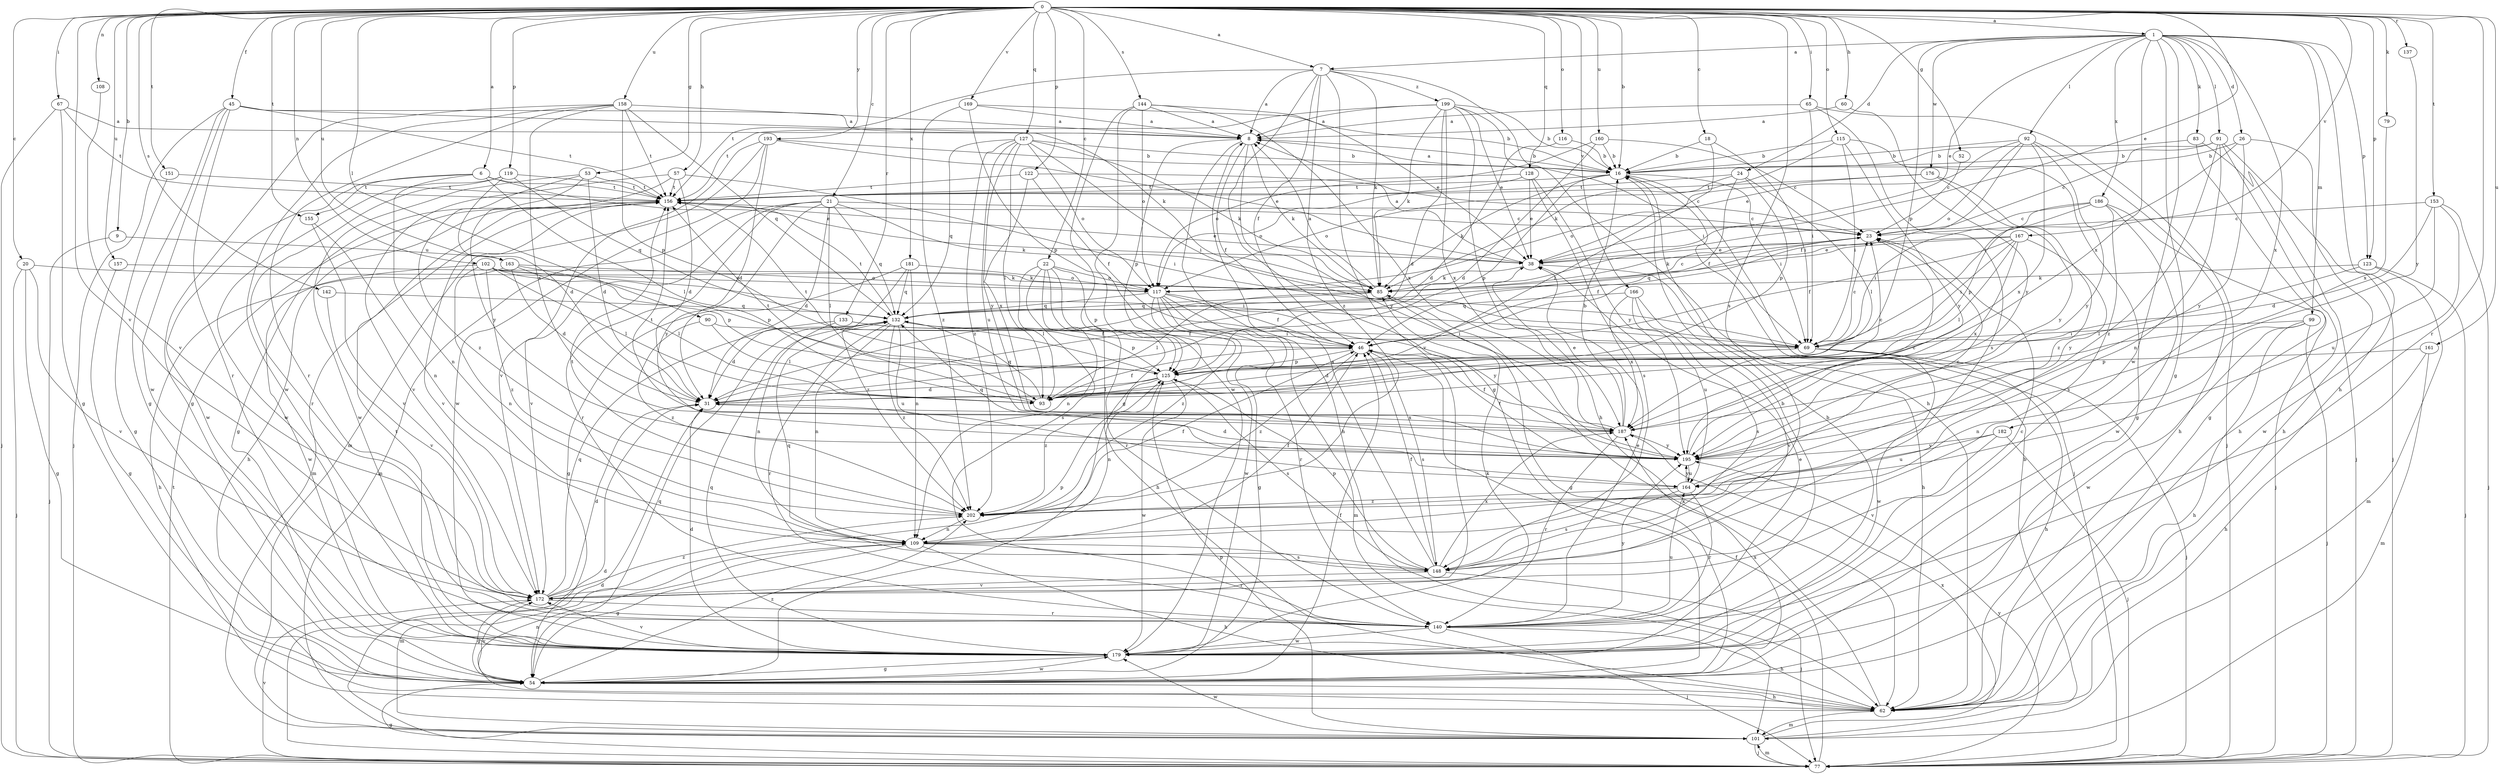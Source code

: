 strict digraph  {
0;
1;
6;
7;
8;
9;
16;
18;
20;
21;
22;
23;
24;
26;
31;
38;
45;
46;
52;
53;
54;
57;
60;
62;
65;
67;
69;
77;
79;
83;
85;
90;
91;
92;
93;
99;
101;
102;
108;
109;
115;
116;
117;
119;
122;
123;
125;
127;
128;
132;
133;
137;
140;
142;
144;
148;
151;
153;
155;
156;
157;
158;
160;
161;
163;
164;
166;
167;
169;
172;
176;
179;
181;
182;
186;
187;
193;
195;
199;
202;
0 -> 1  [label=a];
0 -> 6  [label=a];
0 -> 7  [label=a];
0 -> 9  [label=b];
0 -> 16  [label=b];
0 -> 18  [label=c];
0 -> 20  [label=c];
0 -> 21  [label=c];
0 -> 22  [label=c];
0 -> 38  [label=e];
0 -> 45  [label=f];
0 -> 52  [label=g];
0 -> 53  [label=g];
0 -> 57  [label=h];
0 -> 60  [label=h];
0 -> 65  [label=i];
0 -> 67  [label=i];
0 -> 79  [label=k];
0 -> 90  [label=l];
0 -> 102  [label=n];
0 -> 108  [label=n];
0 -> 115  [label=o];
0 -> 116  [label=o];
0 -> 119  [label=p];
0 -> 122  [label=p];
0 -> 123  [label=p];
0 -> 127  [label=q];
0 -> 128  [label=q];
0 -> 133  [label=r];
0 -> 137  [label=r];
0 -> 140  [label=r];
0 -> 142  [label=s];
0 -> 144  [label=s];
0 -> 148  [label=s];
0 -> 151  [label=t];
0 -> 153  [label=t];
0 -> 155  [label=t];
0 -> 157  [label=u];
0 -> 158  [label=u];
0 -> 160  [label=u];
0 -> 161  [label=u];
0 -> 163  [label=u];
0 -> 166  [label=v];
0 -> 167  [label=v];
0 -> 169  [label=v];
0 -> 172  [label=v];
0 -> 181  [label=x];
0 -> 193  [label=y];
1 -> 7  [label=a];
1 -> 24  [label=d];
1 -> 26  [label=d];
1 -> 38  [label=e];
1 -> 54  [label=g];
1 -> 62  [label=h];
1 -> 83  [label=k];
1 -> 91  [label=l];
1 -> 92  [label=l];
1 -> 99  [label=m];
1 -> 123  [label=p];
1 -> 125  [label=p];
1 -> 176  [label=w];
1 -> 179  [label=w];
1 -> 182  [label=x];
1 -> 186  [label=x];
1 -> 187  [label=x];
6 -> 38  [label=e];
6 -> 93  [label=l];
6 -> 109  [label=n];
6 -> 155  [label=t];
6 -> 156  [label=t];
6 -> 179  [label=w];
7 -> 8  [label=a];
7 -> 46  [label=f];
7 -> 54  [label=g];
7 -> 62  [label=h];
7 -> 85  [label=k];
7 -> 156  [label=t];
7 -> 172  [label=v];
7 -> 199  [label=z];
7 -> 202  [label=z];
8 -> 16  [label=b];
8 -> 46  [label=f];
8 -> 62  [label=h];
8 -> 85  [label=k];
8 -> 125  [label=p];
8 -> 195  [label=y];
9 -> 77  [label=j];
9 -> 163  [label=u];
16 -> 8  [label=a];
16 -> 69  [label=i];
16 -> 77  [label=j];
16 -> 85  [label=k];
16 -> 125  [label=p];
16 -> 156  [label=t];
18 -> 16  [label=b];
18 -> 69  [label=i];
18 -> 93  [label=l];
20 -> 54  [label=g];
20 -> 77  [label=j];
20 -> 117  [label=o];
20 -> 172  [label=v];
21 -> 23  [label=c];
21 -> 31  [label=d];
21 -> 85  [label=k];
21 -> 93  [label=l];
21 -> 101  [label=m];
21 -> 132  [label=q];
21 -> 140  [label=r];
21 -> 172  [label=v];
21 -> 195  [label=y];
22 -> 62  [label=h];
22 -> 93  [label=l];
22 -> 109  [label=n];
22 -> 117  [label=o];
22 -> 125  [label=p];
22 -> 140  [label=r];
22 -> 148  [label=s];
23 -> 38  [label=e];
23 -> 46  [label=f];
23 -> 85  [label=k];
24 -> 46  [label=f];
24 -> 93  [label=l];
24 -> 117  [label=o];
24 -> 125  [label=p];
24 -> 156  [label=t];
26 -> 16  [label=b];
26 -> 62  [label=h];
26 -> 69  [label=i];
26 -> 195  [label=y];
31 -> 187  [label=x];
38 -> 8  [label=a];
38 -> 62  [label=h];
38 -> 85  [label=k];
45 -> 8  [label=a];
45 -> 54  [label=g];
45 -> 77  [label=j];
45 -> 85  [label=k];
45 -> 140  [label=r];
45 -> 156  [label=t];
45 -> 179  [label=w];
46 -> 125  [label=p];
46 -> 148  [label=s];
46 -> 202  [label=z];
52 -> 23  [label=c];
53 -> 31  [label=d];
53 -> 156  [label=t];
53 -> 179  [label=w];
53 -> 195  [label=y];
53 -> 202  [label=z];
54 -> 46  [label=f];
54 -> 62  [label=h];
54 -> 132  [label=q];
54 -> 172  [label=v];
54 -> 179  [label=w];
54 -> 187  [label=x];
54 -> 202  [label=z];
57 -> 31  [label=d];
57 -> 54  [label=g];
57 -> 69  [label=i];
57 -> 156  [label=t];
57 -> 172  [label=v];
60 -> 8  [label=a];
60 -> 195  [label=y];
62 -> 85  [label=k];
62 -> 101  [label=m];
62 -> 109  [label=n];
65 -> 8  [label=a];
65 -> 69  [label=i];
65 -> 77  [label=j];
65 -> 148  [label=s];
67 -> 8  [label=a];
67 -> 54  [label=g];
67 -> 77  [label=j];
67 -> 156  [label=t];
69 -> 23  [label=c];
69 -> 31  [label=d];
69 -> 62  [label=h];
69 -> 77  [label=j];
69 -> 179  [label=w];
77 -> 31  [label=d];
77 -> 46  [label=f];
77 -> 54  [label=g];
77 -> 101  [label=m];
77 -> 156  [label=t];
77 -> 172  [label=v];
77 -> 195  [label=y];
79 -> 187  [label=x];
83 -> 16  [label=b];
83 -> 54  [label=g];
83 -> 77  [label=j];
85 -> 8  [label=a];
85 -> 23  [label=c];
85 -> 54  [label=g];
85 -> 93  [label=l];
85 -> 132  [label=q];
90 -> 69  [label=i];
90 -> 93  [label=l];
90 -> 202  [label=z];
91 -> 16  [label=b];
91 -> 23  [label=c];
91 -> 62  [label=h];
91 -> 77  [label=j];
91 -> 109  [label=n];
91 -> 202  [label=z];
92 -> 16  [label=b];
92 -> 38  [label=e];
92 -> 46  [label=f];
92 -> 62  [label=h];
92 -> 117  [label=o];
92 -> 187  [label=x];
92 -> 195  [label=y];
93 -> 23  [label=c];
93 -> 46  [label=f];
93 -> 132  [label=q];
93 -> 156  [label=t];
99 -> 62  [label=h];
99 -> 69  [label=i];
99 -> 77  [label=j];
99 -> 109  [label=n];
99 -> 179  [label=w];
101 -> 16  [label=b];
101 -> 31  [label=d];
101 -> 77  [label=j];
101 -> 125  [label=p];
101 -> 179  [label=w];
101 -> 187  [label=x];
102 -> 69  [label=i];
102 -> 85  [label=k];
102 -> 93  [label=l];
102 -> 109  [label=n];
102 -> 125  [label=p];
102 -> 179  [label=w];
102 -> 202  [label=z];
108 -> 172  [label=v];
109 -> 46  [label=f];
109 -> 54  [label=g];
109 -> 62  [label=h];
109 -> 101  [label=m];
109 -> 140  [label=r];
109 -> 148  [label=s];
115 -> 16  [label=b];
115 -> 54  [label=g];
115 -> 69  [label=i];
115 -> 85  [label=k];
115 -> 195  [label=y];
116 -> 16  [label=b];
116 -> 31  [label=d];
117 -> 46  [label=f];
117 -> 54  [label=g];
117 -> 101  [label=m];
117 -> 132  [label=q];
117 -> 140  [label=r];
117 -> 179  [label=w];
117 -> 195  [label=y];
117 -> 202  [label=z];
119 -> 31  [label=d];
119 -> 132  [label=q];
119 -> 140  [label=r];
119 -> 156  [label=t];
119 -> 179  [label=w];
122 -> 23  [label=c];
122 -> 46  [label=f];
122 -> 156  [label=t];
122 -> 187  [label=x];
123 -> 77  [label=j];
123 -> 85  [label=k];
123 -> 93  [label=l];
123 -> 101  [label=m];
125 -> 31  [label=d];
125 -> 93  [label=l];
125 -> 109  [label=n];
125 -> 148  [label=s];
125 -> 156  [label=t];
125 -> 179  [label=w];
125 -> 202  [label=z];
127 -> 16  [label=b];
127 -> 69  [label=i];
127 -> 85  [label=k];
127 -> 93  [label=l];
127 -> 117  [label=o];
127 -> 132  [label=q];
127 -> 164  [label=u];
127 -> 195  [label=y];
127 -> 202  [label=z];
128 -> 38  [label=e];
128 -> 117  [label=o];
128 -> 148  [label=s];
128 -> 156  [label=t];
128 -> 195  [label=y];
132 -> 46  [label=f];
132 -> 69  [label=i];
132 -> 109  [label=n];
132 -> 140  [label=r];
132 -> 156  [label=t];
132 -> 164  [label=u];
132 -> 202  [label=z];
133 -> 31  [label=d];
133 -> 46  [label=f];
133 -> 109  [label=n];
133 -> 125  [label=p];
137 -> 195  [label=y];
140 -> 16  [label=b];
140 -> 23  [label=c];
140 -> 38  [label=e];
140 -> 62  [label=h];
140 -> 77  [label=j];
140 -> 164  [label=u];
140 -> 179  [label=w];
140 -> 195  [label=y];
142 -> 132  [label=q];
142 -> 172  [label=v];
144 -> 8  [label=a];
144 -> 38  [label=e];
144 -> 54  [label=g];
144 -> 117  [label=o];
144 -> 179  [label=w];
144 -> 187  [label=x];
148 -> 8  [label=a];
148 -> 46  [label=f];
148 -> 77  [label=j];
148 -> 125  [label=p];
148 -> 132  [label=q];
148 -> 172  [label=v];
148 -> 187  [label=x];
151 -> 54  [label=g];
151 -> 156  [label=t];
153 -> 23  [label=c];
153 -> 31  [label=d];
153 -> 77  [label=j];
153 -> 164  [label=u];
153 -> 179  [label=w];
155 -> 109  [label=n];
155 -> 172  [label=v];
156 -> 23  [label=c];
156 -> 38  [label=e];
156 -> 62  [label=h];
156 -> 101  [label=m];
156 -> 172  [label=v];
157 -> 54  [label=g];
157 -> 85  [label=k];
158 -> 8  [label=a];
158 -> 54  [label=g];
158 -> 125  [label=p];
158 -> 132  [label=q];
158 -> 140  [label=r];
158 -> 156  [label=t];
158 -> 179  [label=w];
158 -> 187  [label=x];
160 -> 16  [label=b];
160 -> 23  [label=c];
160 -> 31  [label=d];
160 -> 117  [label=o];
161 -> 62  [label=h];
161 -> 101  [label=m];
161 -> 125  [label=p];
163 -> 31  [label=d];
163 -> 62  [label=h];
163 -> 93  [label=l];
163 -> 117  [label=o];
163 -> 125  [label=p];
164 -> 23  [label=c];
164 -> 140  [label=r];
164 -> 148  [label=s];
164 -> 195  [label=y];
164 -> 202  [label=z];
166 -> 132  [label=q];
166 -> 148  [label=s];
166 -> 164  [label=u];
166 -> 172  [label=v];
166 -> 187  [label=x];
167 -> 38  [label=e];
167 -> 46  [label=f];
167 -> 69  [label=i];
167 -> 93  [label=l];
167 -> 132  [label=q];
167 -> 187  [label=x];
167 -> 195  [label=y];
169 -> 8  [label=a];
169 -> 16  [label=b];
169 -> 125  [label=p];
169 -> 202  [label=z];
172 -> 31  [label=d];
172 -> 54  [label=g];
172 -> 125  [label=p];
172 -> 132  [label=q];
172 -> 140  [label=r];
172 -> 202  [label=z];
176 -> 117  [label=o];
176 -> 156  [label=t];
176 -> 195  [label=y];
176 -> 202  [label=z];
179 -> 16  [label=b];
179 -> 31  [label=d];
179 -> 38  [label=e];
179 -> 54  [label=g];
179 -> 85  [label=k];
179 -> 132  [label=q];
179 -> 156  [label=t];
179 -> 172  [label=v];
181 -> 54  [label=g];
181 -> 109  [label=n];
181 -> 117  [label=o];
181 -> 132  [label=q];
181 -> 202  [label=z];
182 -> 77  [label=j];
182 -> 164  [label=u];
182 -> 172  [label=v];
182 -> 195  [label=y];
186 -> 23  [label=c];
186 -> 69  [label=i];
186 -> 77  [label=j];
186 -> 125  [label=p];
186 -> 148  [label=s];
186 -> 179  [label=w];
187 -> 16  [label=b];
187 -> 38  [label=e];
187 -> 46  [label=f];
187 -> 140  [label=r];
187 -> 156  [label=t];
187 -> 195  [label=y];
193 -> 16  [label=b];
193 -> 31  [label=d];
193 -> 38  [label=e];
193 -> 101  [label=m];
193 -> 172  [label=v];
193 -> 179  [label=w];
195 -> 23  [label=c];
195 -> 31  [label=d];
195 -> 46  [label=f];
195 -> 132  [label=q];
195 -> 164  [label=u];
199 -> 8  [label=a];
199 -> 16  [label=b];
199 -> 31  [label=d];
199 -> 38  [label=e];
199 -> 62  [label=h];
199 -> 69  [label=i];
199 -> 85  [label=k];
199 -> 156  [label=t];
199 -> 187  [label=x];
202 -> 46  [label=f];
202 -> 109  [label=n];
202 -> 156  [label=t];
}
